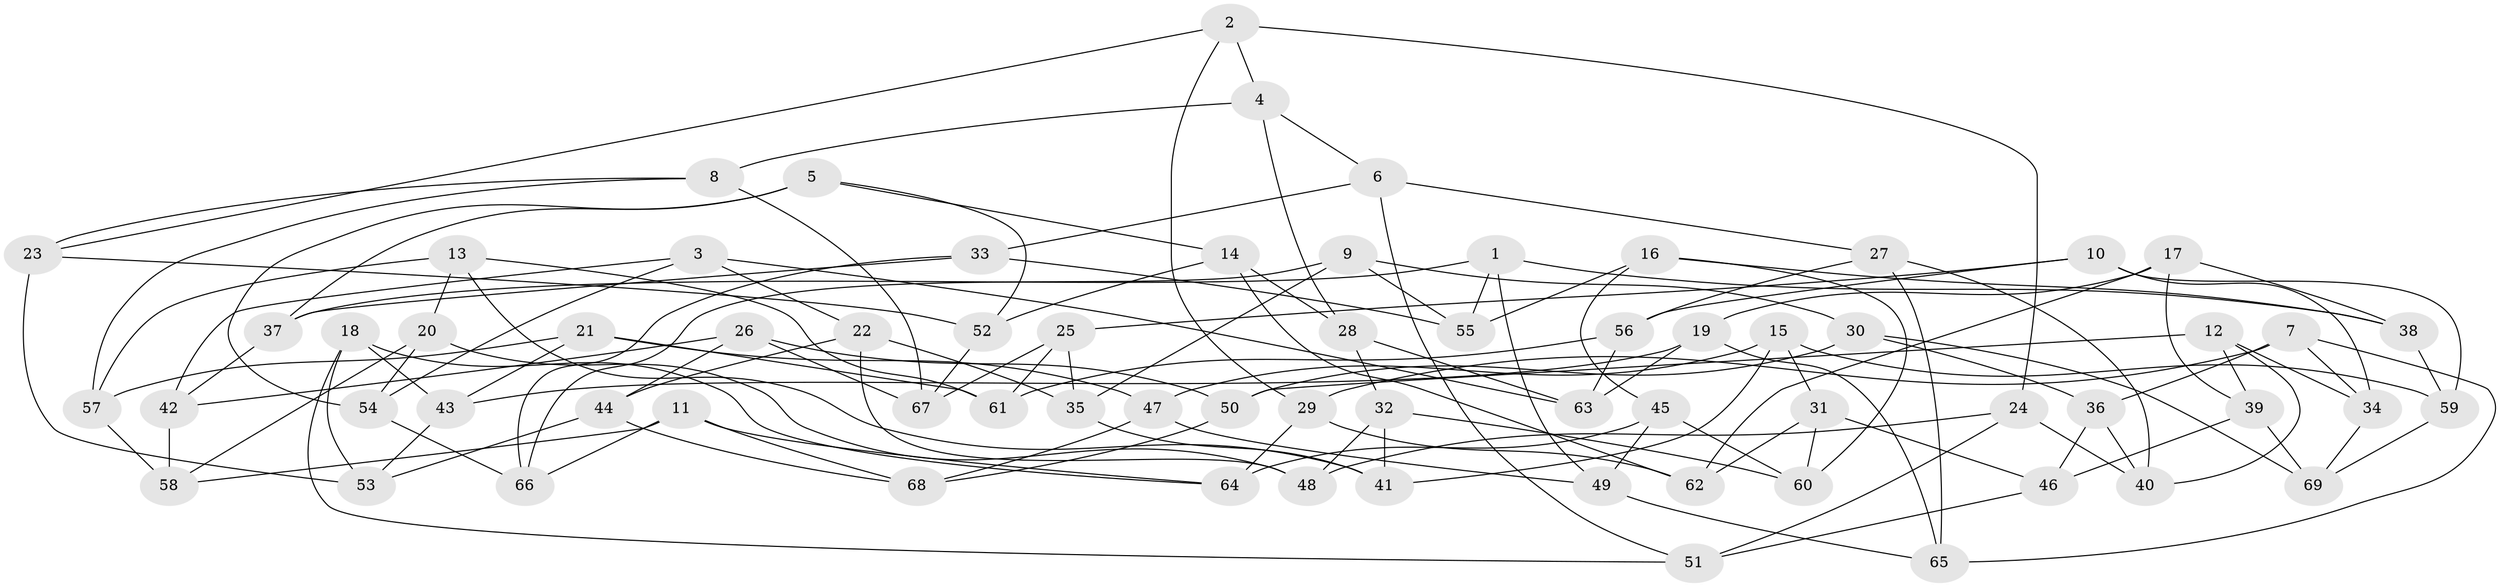 // Generated by graph-tools (version 1.1) at 2025/58/03/09/25 04:58:33]
// undirected, 69 vertices, 138 edges
graph export_dot {
graph [start="1"]
  node [color=gray90,style=filled];
  1;
  2;
  3;
  4;
  5;
  6;
  7;
  8;
  9;
  10;
  11;
  12;
  13;
  14;
  15;
  16;
  17;
  18;
  19;
  20;
  21;
  22;
  23;
  24;
  25;
  26;
  27;
  28;
  29;
  30;
  31;
  32;
  33;
  34;
  35;
  36;
  37;
  38;
  39;
  40;
  41;
  42;
  43;
  44;
  45;
  46;
  47;
  48;
  49;
  50;
  51;
  52;
  53;
  54;
  55;
  56;
  57;
  58;
  59;
  60;
  61;
  62;
  63;
  64;
  65;
  66;
  67;
  68;
  69;
  1 -- 38;
  1 -- 49;
  1 -- 37;
  1 -- 55;
  2 -- 24;
  2 -- 23;
  2 -- 29;
  2 -- 4;
  3 -- 54;
  3 -- 42;
  3 -- 63;
  3 -- 22;
  4 -- 6;
  4 -- 8;
  4 -- 28;
  5 -- 54;
  5 -- 37;
  5 -- 14;
  5 -- 52;
  6 -- 51;
  6 -- 33;
  6 -- 27;
  7 -- 36;
  7 -- 29;
  7 -- 34;
  7 -- 65;
  8 -- 23;
  8 -- 57;
  8 -- 67;
  9 -- 30;
  9 -- 66;
  9 -- 35;
  9 -- 55;
  10 -- 25;
  10 -- 34;
  10 -- 56;
  10 -- 59;
  11 -- 64;
  11 -- 58;
  11 -- 66;
  11 -- 68;
  12 -- 39;
  12 -- 40;
  12 -- 34;
  12 -- 50;
  13 -- 41;
  13 -- 57;
  13 -- 61;
  13 -- 20;
  14 -- 52;
  14 -- 62;
  14 -- 28;
  15 -- 31;
  15 -- 41;
  15 -- 59;
  15 -- 47;
  16 -- 60;
  16 -- 45;
  16 -- 55;
  16 -- 38;
  17 -- 38;
  17 -- 19;
  17 -- 62;
  17 -- 39;
  18 -- 43;
  18 -- 64;
  18 -- 53;
  18 -- 51;
  19 -- 63;
  19 -- 43;
  19 -- 65;
  20 -- 58;
  20 -- 48;
  20 -- 54;
  21 -- 61;
  21 -- 47;
  21 -- 43;
  21 -- 57;
  22 -- 44;
  22 -- 35;
  22 -- 48;
  23 -- 52;
  23 -- 53;
  24 -- 48;
  24 -- 51;
  24 -- 40;
  25 -- 35;
  25 -- 67;
  25 -- 61;
  26 -- 44;
  26 -- 50;
  26 -- 67;
  26 -- 42;
  27 -- 56;
  27 -- 65;
  27 -- 40;
  28 -- 32;
  28 -- 63;
  29 -- 62;
  29 -- 64;
  30 -- 36;
  30 -- 50;
  30 -- 69;
  31 -- 46;
  31 -- 62;
  31 -- 60;
  32 -- 60;
  32 -- 48;
  32 -- 41;
  33 -- 37;
  33 -- 55;
  33 -- 66;
  34 -- 69;
  35 -- 41;
  36 -- 46;
  36 -- 40;
  37 -- 42;
  38 -- 59;
  39 -- 46;
  39 -- 69;
  42 -- 58;
  43 -- 53;
  44 -- 53;
  44 -- 68;
  45 -- 60;
  45 -- 49;
  45 -- 64;
  46 -- 51;
  47 -- 49;
  47 -- 68;
  49 -- 65;
  50 -- 68;
  52 -- 67;
  54 -- 66;
  56 -- 61;
  56 -- 63;
  57 -- 58;
  59 -- 69;
}
